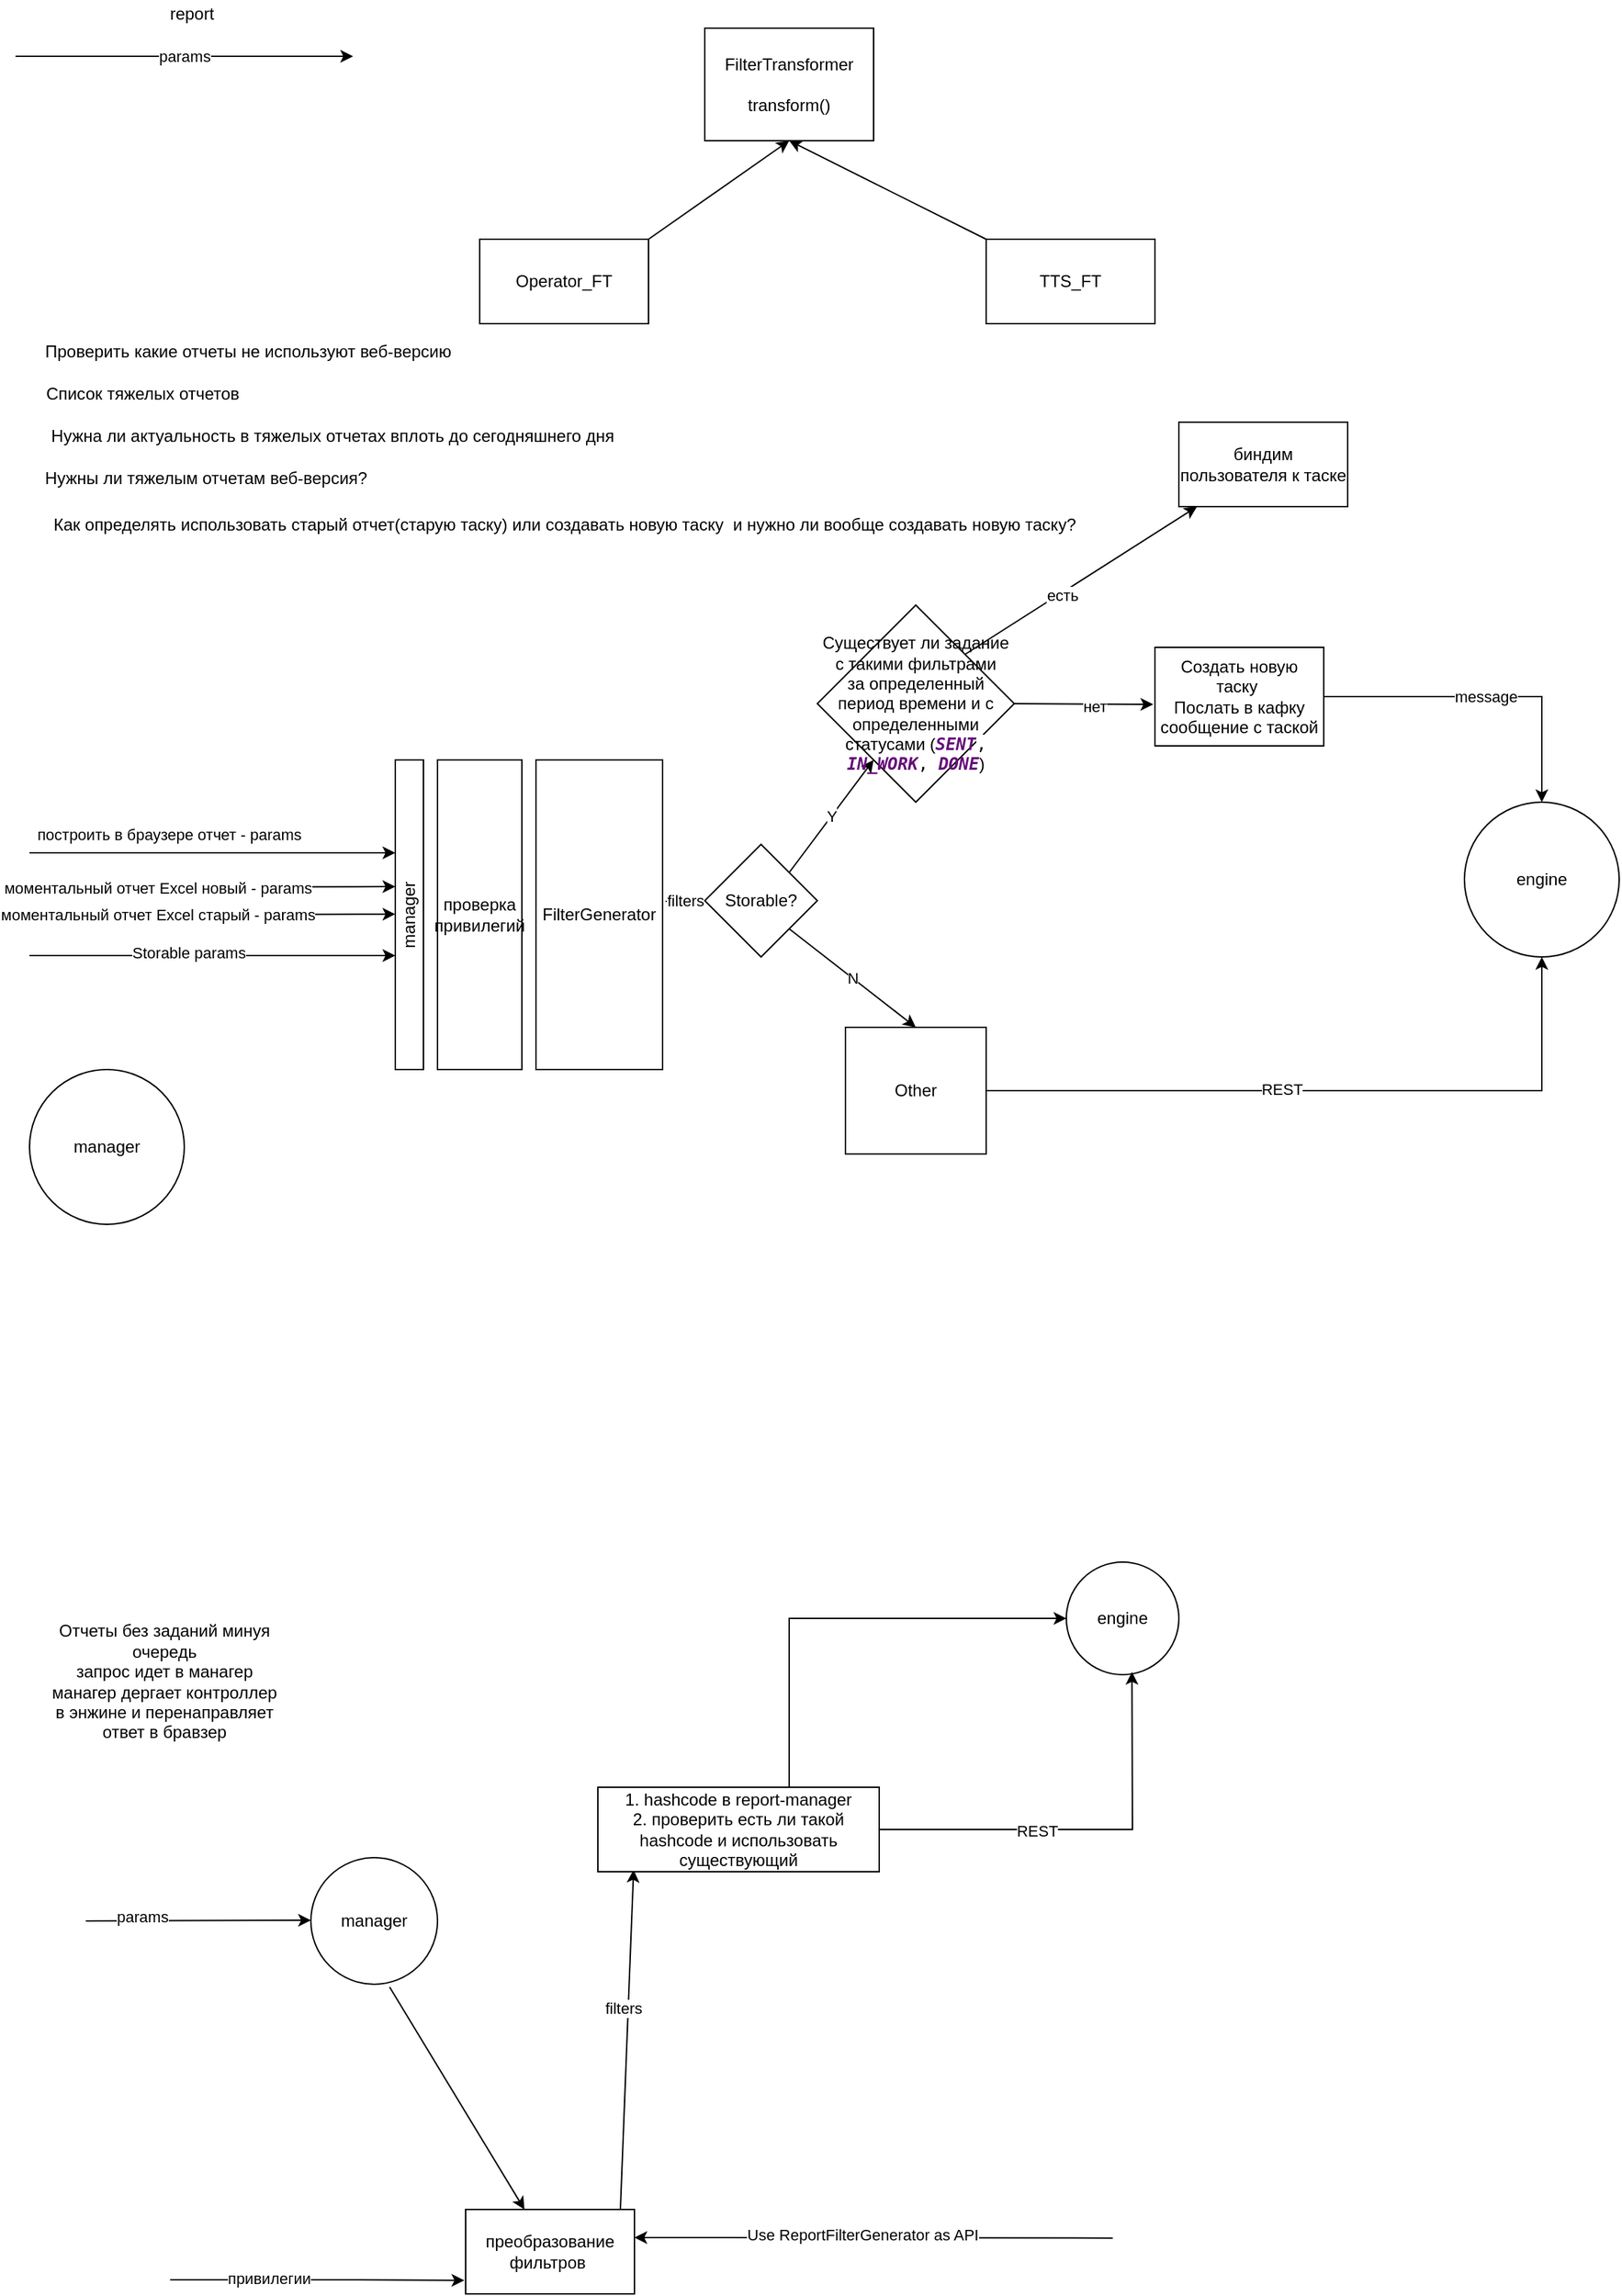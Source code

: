 <mxfile version="16.2.7" type="github"><diagram id="gfMQyoibZZF4wZPJWpu5" name="Page-1"><mxGraphModel dx="3363" dy="2772" grid="1" gridSize="10" guides="1" tooltips="1" connect="1" arrows="1" fold="1" page="1" pageScale="1" pageWidth="1169" pageHeight="1654" math="0" shadow="0"><root><mxCell id="0"/><mxCell id="1" parent="0"/><mxCell id="RlE8YSSz5isMnywfr7pG-1" value="manager" style="ellipse;whiteSpace=wrap;html=1;" parent="1" vertex="1"><mxGeometry x="210" y="120" width="90" height="90" as="geometry"/></mxCell><mxCell id="RlE8YSSz5isMnywfr7pG-2" value="" style="endArrow=classic;html=1;rounded=0;" parent="1" edge="1"><mxGeometry width="50" height="50" relative="1" as="geometry"><mxPoint x="50" y="165" as="sourcePoint"/><mxPoint x="210" y="164.5" as="targetPoint"/></mxGeometry></mxCell><mxCell id="RlE8YSSz5isMnywfr7pG-3" value="params" style="edgeLabel;html=1;align=center;verticalAlign=middle;resizable=0;points=[];" parent="RlE8YSSz5isMnywfr7pG-2" vertex="1" connectable="0"><mxGeometry x="-0.5" y="3" relative="1" as="geometry"><mxPoint as="offset"/></mxGeometry></mxCell><mxCell id="RlE8YSSz5isMnywfr7pG-4" value="engine" style="ellipse;whiteSpace=wrap;html=1;" parent="1" vertex="1"><mxGeometry x="747" y="-90" width="80" height="80" as="geometry"/></mxCell><mxCell id="RlE8YSSz5isMnywfr7pG-5" value="" style="endArrow=classic;html=1;rounded=0;exitX=0.622;exitY=1.022;exitDx=0;exitDy=0;exitPerimeter=0;" parent="1" source="RlE8YSSz5isMnywfr7pG-1" target="RlE8YSSz5isMnywfr7pG-6" edge="1"><mxGeometry width="50" height="50" relative="1" as="geometry"><mxPoint x="270" y="250" as="sourcePoint"/><mxPoint x="350" y="370" as="targetPoint"/></mxGeometry></mxCell><mxCell id="RlE8YSSz5isMnywfr7pG-6" value="преобразование фильтров&amp;nbsp;" style="rounded=0;whiteSpace=wrap;html=1;" parent="1" vertex="1"><mxGeometry x="320" y="370" width="120" height="60" as="geometry"/></mxCell><mxCell id="RlE8YSSz5isMnywfr7pG-7" value="" style="endArrow=classic;html=1;rounded=0;entryX=0.127;entryY=0.978;entryDx=0;entryDy=0;entryPerimeter=0;" parent="1" target="RlE8YSSz5isMnywfr7pG-13" edge="1"><mxGeometry width="50" height="50" relative="1" as="geometry"><mxPoint x="430" y="370" as="sourcePoint"/><mxPoint x="480" y="320" as="targetPoint"/></mxGeometry></mxCell><mxCell id="RlE8YSSz5isMnywfr7pG-12" value="filters" style="edgeLabel;html=1;align=center;verticalAlign=middle;resizable=0;points=[];" parent="RlE8YSSz5isMnywfr7pG-7" vertex="1" connectable="0"><mxGeometry x="0.295" y="1" relative="1" as="geometry"><mxPoint x="-3" y="13" as="offset"/></mxGeometry></mxCell><mxCell id="RlE8YSSz5isMnywfr7pG-8" value="" style="endArrow=classic;html=1;rounded=0;" parent="1" edge="1"><mxGeometry width="50" height="50" relative="1" as="geometry"><mxPoint x="780" y="390.34" as="sourcePoint"/><mxPoint x="440" y="390" as="targetPoint"/></mxGeometry></mxCell><mxCell id="RlE8YSSz5isMnywfr7pG-9" value="Use ReportFilterGenerator as API" style="edgeLabel;html=1;align=center;verticalAlign=middle;resizable=0;points=[];" parent="RlE8YSSz5isMnywfr7pG-8" vertex="1" connectable="0"><mxGeometry x="0.05" y="-2" relative="1" as="geometry"><mxPoint as="offset"/></mxGeometry></mxCell><mxCell id="RlE8YSSz5isMnywfr7pG-10" value="" style="endArrow=classic;html=1;rounded=0;entryX=-0.008;entryY=0.84;entryDx=0;entryDy=0;entryPerimeter=0;" parent="1" target="RlE8YSSz5isMnywfr7pG-6" edge="1"><mxGeometry width="50" height="50" relative="1" as="geometry"><mxPoint x="110" y="420" as="sourcePoint"/><mxPoint x="160" y="370" as="targetPoint"/><Array as="points"><mxPoint x="240" y="420"/></Array></mxGeometry></mxCell><mxCell id="RlE8YSSz5isMnywfr7pG-11" value="привилегии" style="edgeLabel;html=1;align=center;verticalAlign=middle;resizable=0;points=[];" parent="RlE8YSSz5isMnywfr7pG-10" vertex="1" connectable="0"><mxGeometry x="-0.333" y="1" relative="1" as="geometry"><mxPoint as="offset"/></mxGeometry></mxCell><mxCell id="RlE8YSSz5isMnywfr7pG-15" style="edgeStyle=orthogonalEdgeStyle;rounded=0;orthogonalLoop=1;jettySize=auto;html=1;exitX=1;exitY=0;exitDx=0;exitDy=0;" parent="1" source="RlE8YSSz5isMnywfr7pG-13" target="RlE8YSSz5isMnywfr7pG-4" edge="1"><mxGeometry relative="1" as="geometry"><Array as="points"><mxPoint x="550" y="90"/></Array></mxGeometry></mxCell><mxCell id="RlE8YSSz5isMnywfr7pG-13" value="1. hashcode в report-manager&lt;br&gt;2. проверить есть ли такой hashcode и использовать существующий" style="rounded=0;whiteSpace=wrap;html=1;" parent="1" vertex="1"><mxGeometry x="414" y="70" width="200" height="60" as="geometry"/></mxCell><mxCell id="RlE8YSSz5isMnywfr7pG-16" value="Отчеты без заданий минуя очередь&lt;br&gt;запрос идет в манагер&lt;br&gt;манагер дергает контроллер в энжине и перенаправляет ответ в бравзер" style="text;html=1;strokeColor=none;fillColor=none;align=center;verticalAlign=middle;whiteSpace=wrap;rounded=0;" parent="1" vertex="1"><mxGeometry x="21" y="-20" width="170" height="30" as="geometry"/></mxCell><mxCell id="7thU4RTgqKBgCqxBS7uf-3" value="" style="endArrow=classic;html=1;rounded=0;exitX=1;exitY=0.5;exitDx=0;exitDy=0;entryX=0.583;entryY=0.975;entryDx=0;entryDy=0;entryPerimeter=0;" parent="1" source="RlE8YSSz5isMnywfr7pG-13" target="RlE8YSSz5isMnywfr7pG-4" edge="1"><mxGeometry width="50" height="50" relative="1" as="geometry"><mxPoint x="610" y="150" as="sourcePoint"/><mxPoint x="800" y="100" as="targetPoint"/><Array as="points"><mxPoint x="794" y="100"/></Array></mxGeometry></mxCell><mxCell id="7thU4RTgqKBgCqxBS7uf-4" value="REST" style="edgeLabel;html=1;align=center;verticalAlign=middle;resizable=0;points=[];" parent="7thU4RTgqKBgCqxBS7uf-3" vertex="1" connectable="0"><mxGeometry x="-0.232" y="-1" relative="1" as="geometry"><mxPoint as="offset"/></mxGeometry></mxCell><mxCell id="7thU4RTgqKBgCqxBS7uf-5" value="manager" style="ellipse;whiteSpace=wrap;html=1;" parent="1" vertex="1"><mxGeometry x="10" y="-440" width="110" height="110" as="geometry"/></mxCell><mxCell id="7thU4RTgqKBgCqxBS7uf-9" value="" style="endArrow=classic;html=1;rounded=0;" parent="1" edge="1"><mxGeometry width="50" height="50" relative="1" as="geometry"><mxPoint x="10" y="-594" as="sourcePoint"/><mxPoint x="270" y="-594" as="targetPoint"/><Array as="points"/></mxGeometry></mxCell><mxCell id="7thU4RTgqKBgCqxBS7uf-11" value="построить в браузере отчет - params" style="edgeLabel;html=1;align=center;verticalAlign=middle;resizable=0;points=[];" parent="7thU4RTgqKBgCqxBS7uf-9" vertex="1" connectable="0"><mxGeometry x="-0.242" y="1" relative="1" as="geometry"><mxPoint y="-12" as="offset"/></mxGeometry></mxCell><mxCell id="7thU4RTgqKBgCqxBS7uf-10" value="" style="endArrow=classic;html=1;rounded=0;entryX=0;entryY=0;entryDx=0;entryDy=0;" parent="1" edge="1"><mxGeometry width="50" height="50" relative="1" as="geometry"><mxPoint x="38.28" y="-550.13" as="sourcePoint"/><mxPoint x="269.996" y="-550.414" as="targetPoint"/><Array as="points"><mxPoint x="168.28" y="-550.13"/></Array></mxGeometry></mxCell><mxCell id="7thU4RTgqKBgCqxBS7uf-12" value="моментальный отчет Excel старый - params" style="edgeLabel;html=1;align=center;verticalAlign=middle;resizable=0;points=[];" parent="7thU4RTgqKBgCqxBS7uf-10" vertex="1" connectable="0"><mxGeometry x="-0.256" relative="1" as="geometry"><mxPoint x="-24" as="offset"/></mxGeometry></mxCell><mxCell id="7thU4RTgqKBgCqxBS7uf-13" value="" style="endArrow=classic;html=1;rounded=0;" parent="1" edge="1"><mxGeometry width="50" height="50" relative="1" as="geometry"><mxPoint x="10" y="-521" as="sourcePoint"/><mxPoint x="270" y="-521" as="targetPoint"/></mxGeometry></mxCell><mxCell id="7thU4RTgqKBgCqxBS7uf-14" value="Storable params" style="edgeLabel;html=1;align=center;verticalAlign=middle;resizable=0;points=[];" parent="7thU4RTgqKBgCqxBS7uf-13" vertex="1" connectable="0"><mxGeometry x="-0.136" y="2" relative="1" as="geometry"><mxPoint as="offset"/></mxGeometry></mxCell><mxCell id="7thU4RTgqKBgCqxBS7uf-15" value="" style="endArrow=classic;html=1;rounded=0;entryX=0;entryY=0;entryDx=0;entryDy=0;" parent="1" edge="1"><mxGeometry width="50" height="50" relative="1" as="geometry"><mxPoint x="38.28" y="-569.72" as="sourcePoint"/><mxPoint x="269.996" y="-570.004" as="targetPoint"/><Array as="points"><mxPoint x="168.28" y="-569.72"/></Array></mxGeometry></mxCell><mxCell id="7thU4RTgqKBgCqxBS7uf-16" value="моментальный отчет Excel новый - params" style="edgeLabel;html=1;align=center;verticalAlign=middle;resizable=0;points=[];" parent="7thU4RTgqKBgCqxBS7uf-15" vertex="1" connectable="0"><mxGeometry x="-0.256" relative="1" as="geometry"><mxPoint x="-24" as="offset"/></mxGeometry></mxCell><mxCell id="7thU4RTgqKBgCqxBS7uf-17" value="engine" style="ellipse;whiteSpace=wrap;html=1;" parent="1" vertex="1"><mxGeometry x="1030" y="-630" width="110" height="110" as="geometry"/></mxCell><mxCell id="7thU4RTgqKBgCqxBS7uf-21" value="manager" style="rounded=0;whiteSpace=wrap;html=1;labelPosition=center;verticalLabelPosition=middle;align=center;verticalAlign=middle;horizontal=0;" parent="1" vertex="1"><mxGeometry x="270" y="-660" width="20" height="220" as="geometry"/></mxCell><mxCell id="7thU4RTgqKBgCqxBS7uf-24" value="проверка привилегий" style="rounded=0;whiteSpace=wrap;html=1;" parent="1" vertex="1"><mxGeometry x="300" y="-660" width="60" height="220" as="geometry"/></mxCell><mxCell id="7thU4RTgqKBgCqxBS7uf-25" value="FilterGenerator" style="rounded=0;whiteSpace=wrap;html=1;" parent="1" vertex="1"><mxGeometry x="370" y="-660" width="90" height="220" as="geometry"/></mxCell><mxCell id="7thU4RTgqKBgCqxBS7uf-46" style="edgeStyle=orthogonalEdgeStyle;rounded=0;orthogonalLoop=1;jettySize=auto;html=1;exitX=1;exitY=0.5;exitDx=0;exitDy=0;entryX=0.5;entryY=1;entryDx=0;entryDy=0;" parent="1" source="7thU4RTgqKBgCqxBS7uf-27" target="7thU4RTgqKBgCqxBS7uf-17" edge="1"><mxGeometry relative="1" as="geometry"/></mxCell><mxCell id="7thU4RTgqKBgCqxBS7uf-47" value="REST" style="edgeLabel;html=1;align=center;verticalAlign=middle;resizable=0;points=[];" parent="7thU4RTgqKBgCqxBS7uf-46" vertex="1" connectable="0"><mxGeometry x="-0.142" y="1" relative="1" as="geometry"><mxPoint as="offset"/></mxGeometry></mxCell><mxCell id="7thU4RTgqKBgCqxBS7uf-27" value="Other" style="rounded=0;whiteSpace=wrap;html=1;" parent="1" vertex="1"><mxGeometry x="590" y="-470" width="100" height="90" as="geometry"/></mxCell><mxCell id="7thU4RTgqKBgCqxBS7uf-29" value="filters" style="endArrow=classic;html=1;rounded=0;exitX=1.024;exitY=0.457;exitDx=0;exitDy=0;exitPerimeter=0;entryX=0;entryY=0.5;entryDx=0;entryDy=0;" parent="1" source="7thU4RTgqKBgCqxBS7uf-25" target="7thU4RTgqKBgCqxBS7uf-32" edge="1"><mxGeometry width="50" height="50" relative="1" as="geometry"><mxPoint x="540" y="-420" as="sourcePoint"/><mxPoint x="510" y="-570" as="targetPoint"/></mxGeometry></mxCell><mxCell id="7thU4RTgqKBgCqxBS7uf-30" value="N" style="endArrow=classic;html=1;rounded=0;exitX=1;exitY=1;exitDx=0;exitDy=0;entryX=0.5;entryY=0;entryDx=0;entryDy=0;" parent="1" source="7thU4RTgqKBgCqxBS7uf-32" target="7thU4RTgqKBgCqxBS7uf-27" edge="1"><mxGeometry width="50" height="50" relative="1" as="geometry"><mxPoint x="514" y="-485.05" as="sourcePoint"/><mxPoint x="561.7" y="-485.42" as="targetPoint"/></mxGeometry></mxCell><mxCell id="7thU4RTgqKBgCqxBS7uf-32" value="Storable?" style="rhombus;whiteSpace=wrap;html=1;" parent="1" vertex="1"><mxGeometry x="490" y="-600" width="80" height="80" as="geometry"/></mxCell><mxCell id="7thU4RTgqKBgCqxBS7uf-34" value="Y" style="endArrow=classic;html=1;rounded=0;exitX=1;exitY=0;exitDx=0;exitDy=0;" parent="1" source="7thU4RTgqKBgCqxBS7uf-32" target="7thU4RTgqKBgCqxBS7uf-35" edge="1"><mxGeometry width="50" height="50" relative="1" as="geometry"><mxPoint x="530" y="-600" as="sourcePoint"/><mxPoint x="560" y="-640" as="targetPoint"/></mxGeometry></mxCell><mxCell id="7thU4RTgqKBgCqxBS7uf-35" value="Существует ли задание с такими фильтрами&lt;br&gt;за определенный период времени и с определенными статусами (&lt;span style=&quot;font-family: &amp;#34;jetbrains mono&amp;#34; , monospace ; color: rgb(102 , 14 , 122) ; font-weight: bold ; font-style: italic&quot;&gt;SENT&lt;/span&gt;&lt;span style=&quot;background-color: rgb(255 , 255 , 255) ; font-family: &amp;#34;jetbrains mono&amp;#34; , monospace&quot;&gt;, &lt;/span&gt;&lt;span style=&quot;font-family: &amp;#34;jetbrains mono&amp;#34; , monospace ; color: rgb(102 , 14 , 122) ; font-weight: bold ; font-style: italic&quot;&gt;IN_WORK&lt;/span&gt;&lt;span style=&quot;background-color: rgb(255 , 255 , 255) ; font-family: &amp;#34;jetbrains mono&amp;#34; , monospace&quot;&gt;, &lt;/span&gt;&lt;span style=&quot;font-family: &amp;#34;jetbrains mono&amp;#34; , monospace ; color: rgb(102 , 14 , 122) ; font-weight: bold ; font-style: italic&quot;&gt;DONE&lt;/span&gt;&lt;span&gt;)&lt;/span&gt;" style="rhombus;whiteSpace=wrap;html=1;" parent="1" vertex="1"><mxGeometry x="570" y="-770" width="140" height="140" as="geometry"/></mxCell><mxCell id="7thU4RTgqKBgCqxBS7uf-37" value="Как определять использовать старый отчет(старую таску) или создавать новую таску&amp;nbsp; и нужно ли вообще создавать новую таску?" style="text;html=1;align=center;verticalAlign=middle;resizable=0;points=[];autosize=1;strokeColor=none;fillColor=none;" parent="1" vertex="1"><mxGeometry x="10" y="-837" width="760" height="20" as="geometry"/></mxCell><mxCell id="7thU4RTgqKBgCqxBS7uf-38" value="" style="endArrow=classic;html=1;rounded=0;exitX=1;exitY=0;exitDx=0;exitDy=0;" parent="1" source="7thU4RTgqKBgCqxBS7uf-35" target="7thU4RTgqKBgCqxBS7uf-40" edge="1"><mxGeometry width="50" height="50" relative="1" as="geometry"><mxPoint x="700" y="-660" as="sourcePoint"/><mxPoint x="840" y="-700" as="targetPoint"/></mxGeometry></mxCell><mxCell id="7thU4RTgqKBgCqxBS7uf-39" value="есть" style="edgeLabel;html=1;align=center;verticalAlign=middle;resizable=0;points=[];" parent="7thU4RTgqKBgCqxBS7uf-38" vertex="1" connectable="0"><mxGeometry x="-0.176" y="-1" relative="1" as="geometry"><mxPoint as="offset"/></mxGeometry></mxCell><mxCell id="7thU4RTgqKBgCqxBS7uf-40" value="биндим пользователя к таске" style="rounded=0;whiteSpace=wrap;html=1;" parent="1" vertex="1"><mxGeometry x="827" y="-900" width="120" height="60" as="geometry"/></mxCell><mxCell id="7thU4RTgqKBgCqxBS7uf-41" value="" style="endArrow=classic;html=1;rounded=0;exitX=1;exitY=0.5;exitDx=0;exitDy=0;entryX=-0.01;entryY=0.579;entryDx=0;entryDy=0;entryPerimeter=0;" parent="1" source="7thU4RTgqKBgCqxBS7uf-35" target="7thU4RTgqKBgCqxBS7uf-43" edge="1"><mxGeometry width="50" height="50" relative="1" as="geometry"><mxPoint x="700" y="-660" as="sourcePoint"/><mxPoint x="880" y="-700" as="targetPoint"/></mxGeometry></mxCell><mxCell id="7thU4RTgqKBgCqxBS7uf-42" value="нет" style="edgeLabel;html=1;align=center;verticalAlign=middle;resizable=0;points=[];" parent="7thU4RTgqKBgCqxBS7uf-41" vertex="1" connectable="0"><mxGeometry x="0.143" y="-1" relative="1" as="geometry"><mxPoint as="offset"/></mxGeometry></mxCell><mxCell id="7thU4RTgqKBgCqxBS7uf-45" value="message" style="edgeStyle=orthogonalEdgeStyle;rounded=0;orthogonalLoop=1;jettySize=auto;html=1;exitX=1;exitY=0.5;exitDx=0;exitDy=0;" parent="1" source="7thU4RTgqKBgCqxBS7uf-43" target="7thU4RTgqKBgCqxBS7uf-17" edge="1"><mxGeometry relative="1" as="geometry"/></mxCell><mxCell id="7thU4RTgqKBgCqxBS7uf-43" value="Создать новую таску&amp;nbsp;&lt;br&gt;Послать в кафку сообщение с таской" style="rounded=0;whiteSpace=wrap;html=1;" parent="1" vertex="1"><mxGeometry x="810" y="-740" width="120" height="70" as="geometry"/></mxCell><mxCell id="7thU4RTgqKBgCqxBS7uf-48" value="params" style="endArrow=classic;html=1;rounded=0;" parent="1" edge="1"><mxGeometry width="50" height="50" relative="1" as="geometry"><mxPoint y="-1160" as="sourcePoint"/><mxPoint x="240" y="-1160" as="targetPoint"/></mxGeometry></mxCell><mxCell id="7thU4RTgqKBgCqxBS7uf-49" value="report" style="text;html=1;align=center;verticalAlign=middle;resizable=0;points=[];autosize=1;strokeColor=none;fillColor=none;" parent="1" vertex="1"><mxGeometry x="100" y="-1200" width="50" height="20" as="geometry"/></mxCell><mxCell id="7thU4RTgqKBgCqxBS7uf-50" value="FilterTransformer&lt;br&gt;&lt;br&gt;transform()" style="rounded=0;whiteSpace=wrap;html=1;" parent="1" vertex="1"><mxGeometry x="490" y="-1180" width="120" height="80" as="geometry"/></mxCell><mxCell id="7thU4RTgqKBgCqxBS7uf-51" value="TTS_FT" style="rounded=0;whiteSpace=wrap;html=1;" parent="1" vertex="1"><mxGeometry x="690" y="-1030" width="120" height="60" as="geometry"/></mxCell><mxCell id="7thU4RTgqKBgCqxBS7uf-52" value="Operator_FT" style="rounded=0;whiteSpace=wrap;html=1;" parent="1" vertex="1"><mxGeometry x="330" y="-1030" width="120" height="60" as="geometry"/></mxCell><mxCell id="7thU4RTgqKBgCqxBS7uf-54" value="" style="endArrow=classic;html=1;rounded=0;entryX=0.5;entryY=1;entryDx=0;entryDy=0;exitX=1;exitY=0;exitDx=0;exitDy=0;" parent="1" source="7thU4RTgqKBgCqxBS7uf-52" target="7thU4RTgqKBgCqxBS7uf-50" edge="1"><mxGeometry width="50" height="50" relative="1" as="geometry"><mxPoint x="450" y="-950" as="sourcePoint"/><mxPoint x="500" y="-1000" as="targetPoint"/></mxGeometry></mxCell><mxCell id="7thU4RTgqKBgCqxBS7uf-55" value="" style="endArrow=classic;html=1;rounded=0;exitX=0;exitY=0;exitDx=0;exitDy=0;entryX=0.5;entryY=1;entryDx=0;entryDy=0;" parent="1" source="7thU4RTgqKBgCqxBS7uf-51" target="7thU4RTgqKBgCqxBS7uf-50" edge="1"><mxGeometry width="50" height="50" relative="1" as="geometry"><mxPoint x="460" y="-940" as="sourcePoint"/><mxPoint x="550" y="-1040" as="targetPoint"/></mxGeometry></mxCell><mxCell id="7thU4RTgqKBgCqxBS7uf-58" value="Нужны ли тяжелым отчетам веб-версия?" style="text;html=1;align=center;verticalAlign=middle;resizable=0;points=[];autosize=1;strokeColor=none;fillColor=none;" parent="1" vertex="1"><mxGeometry x="10" y="-870" width="250" height="20" as="geometry"/></mxCell><mxCell id="7thU4RTgqKBgCqxBS7uf-59" value="Проверить какие отчеты не используют веб-версию" style="text;html=1;align=center;verticalAlign=middle;resizable=0;points=[];autosize=1;strokeColor=none;fillColor=none;" parent="1" vertex="1"><mxGeometry x="10" y="-960" width="310" height="20" as="geometry"/></mxCell><mxCell id="7thU4RTgqKBgCqxBS7uf-60" value="Список тяжелых отчетов" style="text;html=1;align=center;verticalAlign=middle;resizable=0;points=[];autosize=1;strokeColor=none;fillColor=none;" parent="1" vertex="1"><mxGeometry x="10" y="-930" width="160" height="20" as="geometry"/></mxCell><mxCell id="7thU4RTgqKBgCqxBS7uf-62" value="Нужна ли актуальность в тяжелых отчетах вплоть до сегодняшнего дня" style="text;html=1;align=center;verticalAlign=middle;resizable=0;points=[];autosize=1;strokeColor=none;fillColor=none;" parent="1" vertex="1"><mxGeometry x="10" y="-900" width="430" height="20" as="geometry"/></mxCell></root></mxGraphModel></diagram></mxfile>